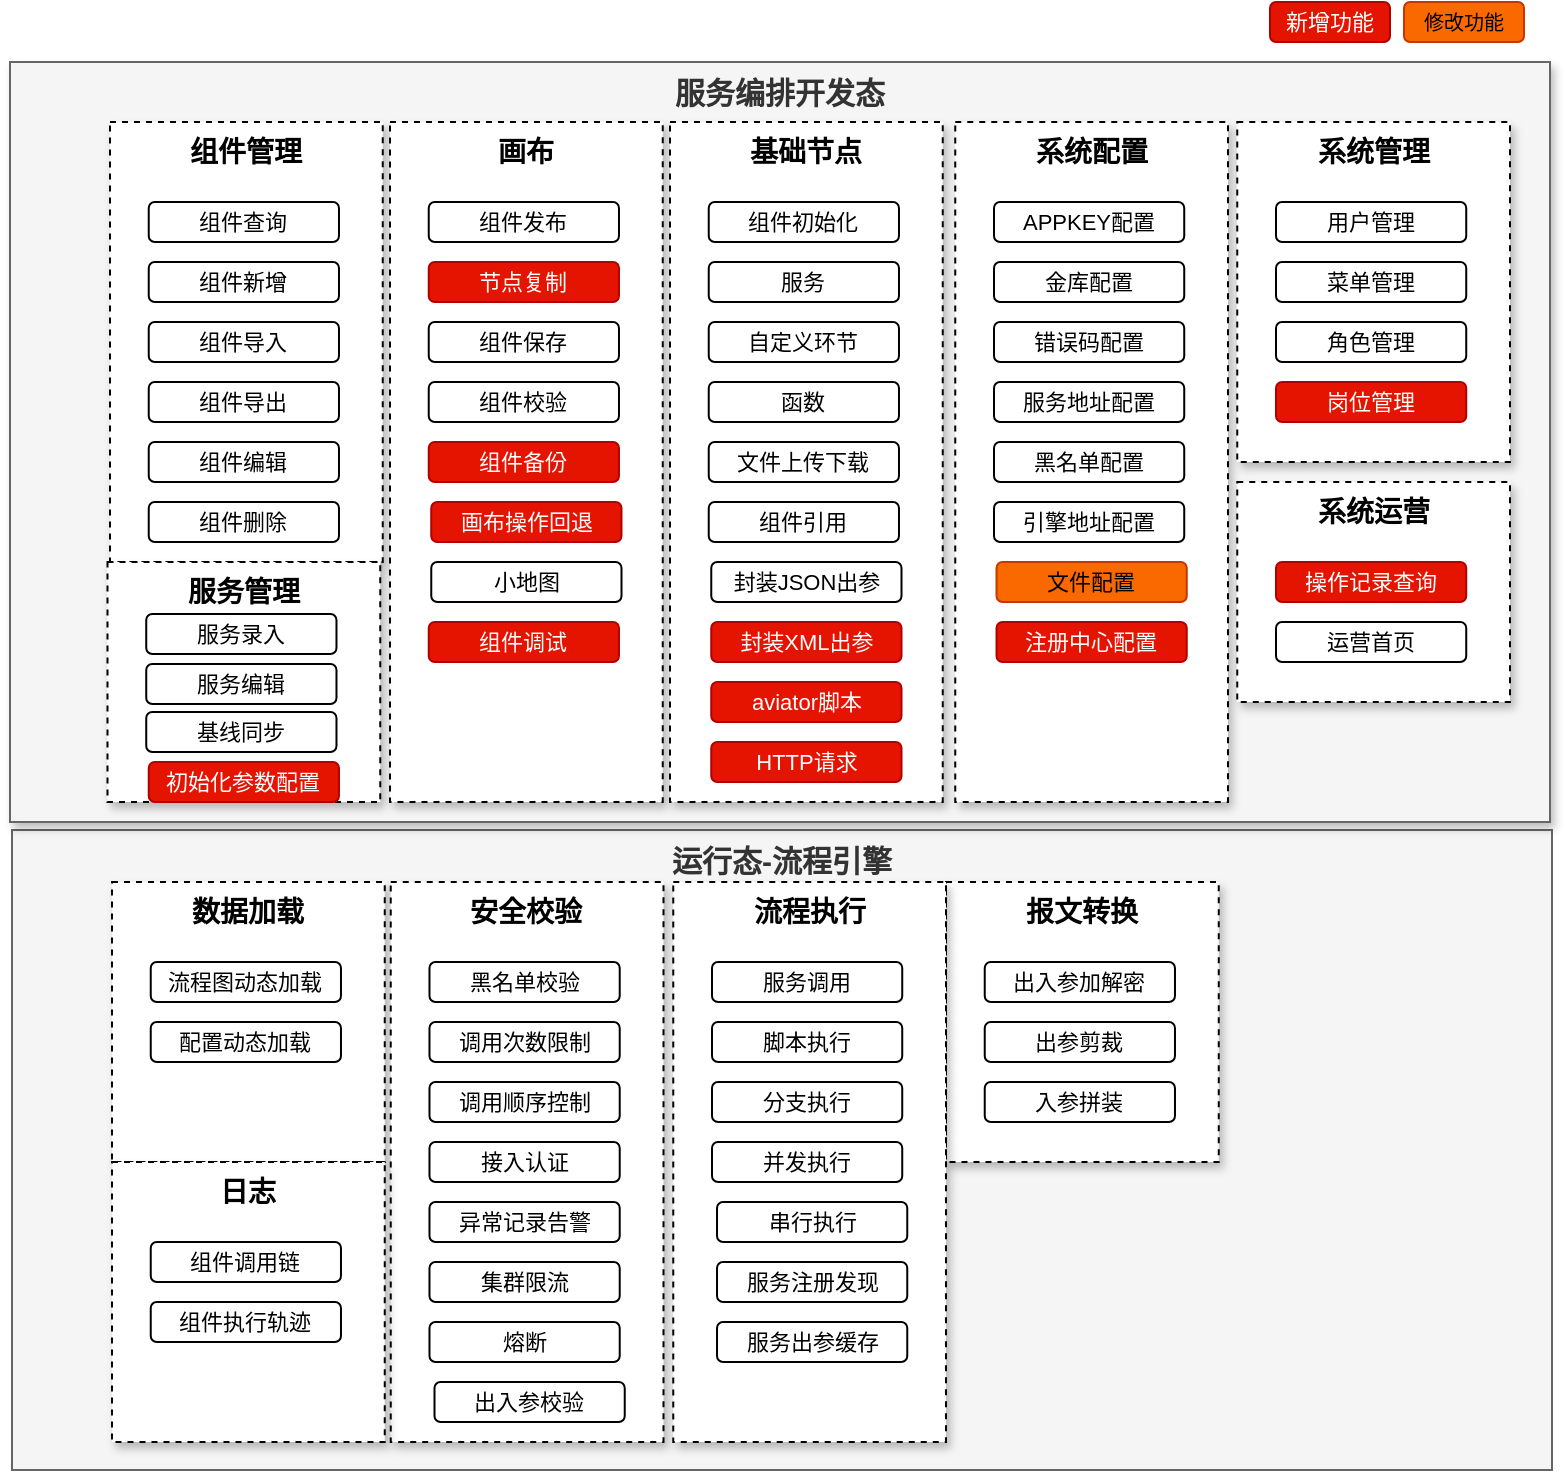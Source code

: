<mxfile version="20.8.5" type="github">
  <diagram id="dkkSzEqPSUe6sfAFwoXn" name="第 1 页">
    <mxGraphModel dx="880" dy="494" grid="1" gridSize="10" guides="1" tooltips="1" connect="1" arrows="1" fold="1" page="1" pageScale="1" pageWidth="827" pageHeight="1169" math="0" shadow="0">
      <root>
        <mxCell id="0" />
        <mxCell id="1" parent="0" />
        <mxCell id="loqbEO3SbJ-ndt2591DG-151" value="运行态-流程引擎" style="rounded=0;whiteSpace=wrap;html=1;shadow=0;fontSize=15;fillColor=#f5f5f5;fontColor=#333333;strokeColor=#666666;verticalAlign=top;fontStyle=1" vertex="1" parent="1">
          <mxGeometry x="71" y="694" width="770" height="320" as="geometry" />
        </mxCell>
        <mxCell id="loqbEO3SbJ-ndt2591DG-150" value="服务编排开发态" style="rounded=0;whiteSpace=wrap;html=1;fontSize=15;verticalAlign=top;fontStyle=1;fillColor=#f5f5f5;fontColor=#333333;strokeColor=#666666;shadow=1;" vertex="1" parent="1">
          <mxGeometry x="70" y="310" width="770" height="380" as="geometry" />
        </mxCell>
        <mxCell id="loqbEO3SbJ-ndt2591DG-1" value="&lt;font style=&quot;font-size: 14px;&quot;&gt;组件管理&lt;/font&gt;" style="rounded=0;whiteSpace=wrap;html=1;fontSize=12;align=center;horizontal=1;verticalAlign=top;shadow=1;dashed=1;fontStyle=1" vertex="1" parent="1">
          <mxGeometry x="120" y="340" width="136.37" height="220" as="geometry" />
        </mxCell>
        <mxCell id="loqbEO3SbJ-ndt2591DG-2" value="&lt;font style=&quot;font-size: 11px&quot;&gt;组件查询&lt;/font&gt;" style="rounded=1;whiteSpace=wrap;html=1;fontSize=10;shadow=0;" vertex="1" parent="1">
          <mxGeometry x="139.37" y="380" width="95.12" height="20" as="geometry" />
        </mxCell>
        <mxCell id="loqbEO3SbJ-ndt2591DG-55" value="修改功能" style="rounded=1;whiteSpace=wrap;html=1;fontSize=10;fillColor=#fa6800;strokeColor=#C73500;shadow=0;fontColor=#000000;" vertex="1" parent="1">
          <mxGeometry x="767" y="280" width="60" height="20" as="geometry" />
        </mxCell>
        <mxCell id="loqbEO3SbJ-ndt2591DG-56" value="&lt;span style=&quot;font-size: 11px&quot;&gt;新增功能&lt;/span&gt;" style="rounded=1;whiteSpace=wrap;html=1;fontSize=10;shadow=0;fillColor=#e51400;strokeColor=#B20000;fontColor=#ffffff;" vertex="1" parent="1">
          <mxGeometry x="700.0" y="280" width="60" height="20" as="geometry" />
        </mxCell>
        <mxCell id="loqbEO3SbJ-ndt2591DG-59" value="&lt;font style=&quot;font-size: 11px&quot;&gt;组件新增&lt;/font&gt;" style="rounded=1;whiteSpace=wrap;html=1;fontSize=10;shadow=0;" vertex="1" parent="1">
          <mxGeometry x="139.37" y="410" width="95.12" height="20" as="geometry" />
        </mxCell>
        <mxCell id="loqbEO3SbJ-ndt2591DG-60" value="&lt;font style=&quot;font-size: 11px&quot;&gt;组件导入&lt;/font&gt;" style="rounded=1;whiteSpace=wrap;html=1;fontSize=10;shadow=0;" vertex="1" parent="1">
          <mxGeometry x="139.37" y="440" width="95.12" height="20" as="geometry" />
        </mxCell>
        <mxCell id="loqbEO3SbJ-ndt2591DG-61" value="&lt;font style=&quot;font-size: 11px&quot;&gt;组件导出&lt;/font&gt;" style="rounded=1;whiteSpace=wrap;html=1;fontSize=10;shadow=0;" vertex="1" parent="1">
          <mxGeometry x="139.37" y="470" width="95.12" height="20" as="geometry" />
        </mxCell>
        <mxCell id="loqbEO3SbJ-ndt2591DG-62" value="&lt;font style=&quot;font-size: 11px&quot;&gt;组件编辑&lt;/font&gt;" style="rounded=1;whiteSpace=wrap;html=1;fontSize=10;shadow=0;" vertex="1" parent="1">
          <mxGeometry x="139.37" y="500" width="95.12" height="20" as="geometry" />
        </mxCell>
        <mxCell id="loqbEO3SbJ-ndt2591DG-63" value="&lt;font style=&quot;font-size: 11px&quot;&gt;组件删除&lt;/font&gt;" style="rounded=1;whiteSpace=wrap;html=1;fontSize=10;shadow=0;" vertex="1" parent="1">
          <mxGeometry x="139.37" y="530" width="95.12" height="20" as="geometry" />
        </mxCell>
        <mxCell id="loqbEO3SbJ-ndt2591DG-64" value="&lt;font style=&quot;font-size: 14px;&quot;&gt;画布&lt;/font&gt;" style="rounded=0;whiteSpace=wrap;html=1;fontSize=12;align=center;horizontal=1;verticalAlign=top;shadow=1;dashed=1;fontStyle=1" vertex="1" parent="1">
          <mxGeometry x="260" y="340" width="136.37" height="340" as="geometry" />
        </mxCell>
        <mxCell id="loqbEO3SbJ-ndt2591DG-66" value="&lt;font style=&quot;font-size: 11px&quot;&gt;组件发布&lt;/font&gt;" style="rounded=1;whiteSpace=wrap;html=1;fontSize=10;shadow=0;" vertex="1" parent="1">
          <mxGeometry x="279.37" y="380" width="95.12" height="20" as="geometry" />
        </mxCell>
        <mxCell id="loqbEO3SbJ-ndt2591DG-67" value="&lt;font style=&quot;font-size: 11px&quot;&gt;节点复制&lt;/font&gt;" style="rounded=1;whiteSpace=wrap;html=1;fontSize=10;shadow=0;fillColor=#e51400;fontColor=#ffffff;strokeColor=#B20000;" vertex="1" parent="1">
          <mxGeometry x="279.37" y="410" width="95.12" height="20" as="geometry" />
        </mxCell>
        <mxCell id="loqbEO3SbJ-ndt2591DG-68" value="&lt;font style=&quot;font-size: 11px&quot;&gt;组件保存&lt;/font&gt;" style="rounded=1;whiteSpace=wrap;html=1;fontSize=10;shadow=0;" vertex="1" parent="1">
          <mxGeometry x="279.37" y="440" width="95.12" height="20" as="geometry" />
        </mxCell>
        <mxCell id="loqbEO3SbJ-ndt2591DG-69" value="&lt;font style=&quot;font-size: 11px&quot;&gt;组件校验&lt;/font&gt;" style="rounded=1;whiteSpace=wrap;html=1;fontSize=10;shadow=0;" vertex="1" parent="1">
          <mxGeometry x="279.37" y="470" width="95.12" height="20" as="geometry" />
        </mxCell>
        <mxCell id="loqbEO3SbJ-ndt2591DG-70" value="&lt;font style=&quot;font-size: 11px&quot;&gt;组件备份&lt;/font&gt;" style="rounded=1;whiteSpace=wrap;html=1;fontSize=10;shadow=0;fillColor=#e51400;fontColor=#ffffff;strokeColor=#B20000;" vertex="1" parent="1">
          <mxGeometry x="279.37" y="500" width="95.12" height="20" as="geometry" />
        </mxCell>
        <mxCell id="loqbEO3SbJ-ndt2591DG-71" value="&lt;font style=&quot;font-size: 11px&quot;&gt;画布操作回退&lt;/font&gt;" style="rounded=1;whiteSpace=wrap;html=1;fontSize=10;shadow=0;fillColor=#e51400;fontColor=#ffffff;strokeColor=#B20000;" vertex="1" parent="1">
          <mxGeometry x="280.62" y="530" width="95.12" height="20" as="geometry" />
        </mxCell>
        <mxCell id="loqbEO3SbJ-ndt2591DG-74" value="&lt;font style=&quot;font-size: 11px&quot;&gt;小地图&lt;/font&gt;" style="rounded=1;whiteSpace=wrap;html=1;fontSize=10;shadow=0;" vertex="1" parent="1">
          <mxGeometry x="280.63" y="560" width="95.12" height="20" as="geometry" />
        </mxCell>
        <mxCell id="loqbEO3SbJ-ndt2591DG-75" value="&lt;font style=&quot;font-size: 14px;&quot;&gt;基础节点&lt;/font&gt;" style="rounded=0;whiteSpace=wrap;html=1;fontSize=12;align=center;horizontal=1;verticalAlign=top;shadow=1;dashed=1;fontStyle=1" vertex="1" parent="1">
          <mxGeometry x="400" y="340" width="136.37" height="340" as="geometry" />
        </mxCell>
        <mxCell id="loqbEO3SbJ-ndt2591DG-76" value="&lt;font style=&quot;font-size: 11px&quot;&gt;组件初始化&lt;/font&gt;" style="rounded=1;whiteSpace=wrap;html=1;fontSize=10;shadow=0;" vertex="1" parent="1">
          <mxGeometry x="419.37" y="380" width="95.12" height="20" as="geometry" />
        </mxCell>
        <mxCell id="loqbEO3SbJ-ndt2591DG-77" value="&lt;font style=&quot;font-size: 11px&quot;&gt;服务&lt;/font&gt;" style="rounded=1;whiteSpace=wrap;html=1;fontSize=10;shadow=0;" vertex="1" parent="1">
          <mxGeometry x="419.37" y="410" width="95.12" height="20" as="geometry" />
        </mxCell>
        <mxCell id="loqbEO3SbJ-ndt2591DG-78" value="&lt;font style=&quot;font-size: 11px&quot;&gt;自定义环节&lt;/font&gt;" style="rounded=1;whiteSpace=wrap;html=1;fontSize=10;shadow=0;" vertex="1" parent="1">
          <mxGeometry x="419.37" y="440" width="95.12" height="20" as="geometry" />
        </mxCell>
        <mxCell id="loqbEO3SbJ-ndt2591DG-79" value="&lt;font style=&quot;font-size: 11px&quot;&gt;函数&lt;/font&gt;" style="rounded=1;whiteSpace=wrap;html=1;fontSize=10;shadow=0;" vertex="1" parent="1">
          <mxGeometry x="419.37" y="470" width="95.12" height="20" as="geometry" />
        </mxCell>
        <mxCell id="loqbEO3SbJ-ndt2591DG-80" value="&lt;font style=&quot;font-size: 11px&quot;&gt;文件上传下载&lt;/font&gt;" style="rounded=1;whiteSpace=wrap;html=1;fontSize=10;shadow=0;" vertex="1" parent="1">
          <mxGeometry x="419.37" y="500" width="95.12" height="20" as="geometry" />
        </mxCell>
        <mxCell id="loqbEO3SbJ-ndt2591DG-81" value="&lt;font style=&quot;font-size: 11px&quot;&gt;组件引用&lt;/font&gt;" style="rounded=1;whiteSpace=wrap;html=1;fontSize=10;shadow=0;" vertex="1" parent="1">
          <mxGeometry x="419.37" y="530" width="95.12" height="20" as="geometry" />
        </mxCell>
        <mxCell id="loqbEO3SbJ-ndt2591DG-82" value="&lt;font style=&quot;font-size: 11px&quot;&gt;封装JSON出参&lt;/font&gt;" style="rounded=1;whiteSpace=wrap;html=1;fontSize=10;shadow=0;" vertex="1" parent="1">
          <mxGeometry x="420.63" y="560" width="95.12" height="20" as="geometry" />
        </mxCell>
        <mxCell id="loqbEO3SbJ-ndt2591DG-83" value="&lt;font style=&quot;font-size: 11px&quot;&gt;封装XML出参&lt;/font&gt;" style="rounded=1;whiteSpace=wrap;html=1;fontSize=10;shadow=0;fillColor=#e51400;fontColor=#ffffff;strokeColor=#B20000;" vertex="1" parent="1">
          <mxGeometry x="420.63" y="590" width="95.12" height="20" as="geometry" />
        </mxCell>
        <mxCell id="loqbEO3SbJ-ndt2591DG-84" value="&lt;font style=&quot;font-size: 11px&quot;&gt;aviator脚本&lt;/font&gt;" style="rounded=1;whiteSpace=wrap;html=1;fontSize=10;shadow=0;fillColor=#e51400;fontColor=#ffffff;strokeColor=#B20000;" vertex="1" parent="1">
          <mxGeometry x="420.63" y="620" width="95.12" height="20" as="geometry" />
        </mxCell>
        <mxCell id="loqbEO3SbJ-ndt2591DG-85" value="&lt;font style=&quot;font-size: 11px&quot;&gt;HTTP请求&lt;/font&gt;" style="rounded=1;whiteSpace=wrap;html=1;fontSize=10;shadow=0;fillColor=#e51400;fontColor=#ffffff;strokeColor=#B20000;" vertex="1" parent="1">
          <mxGeometry x="420.63" y="650" width="95.12" height="20" as="geometry" />
        </mxCell>
        <mxCell id="loqbEO3SbJ-ndt2591DG-86" value="&lt;font style=&quot;font-size: 11px&quot;&gt;组件调试&lt;/font&gt;" style="rounded=1;whiteSpace=wrap;html=1;fontSize=10;shadow=0;fillColor=#e51400;fontColor=#ffffff;strokeColor=#B20000;" vertex="1" parent="1">
          <mxGeometry x="279.37" y="590" width="95.12" height="20" as="geometry" />
        </mxCell>
        <mxCell id="loqbEO3SbJ-ndt2591DG-87" value="&lt;font style=&quot;font-size: 14px;&quot;&gt;系统配置&lt;/font&gt;" style="rounded=0;whiteSpace=wrap;html=1;fontSize=12;align=center;horizontal=1;verticalAlign=top;shadow=1;dashed=1;fontStyle=1" vertex="1" parent="1">
          <mxGeometry x="542.63" y="340" width="136.37" height="340" as="geometry" />
        </mxCell>
        <mxCell id="loqbEO3SbJ-ndt2591DG-88" value="&lt;font style=&quot;font-size: 11px&quot;&gt;APPKEY配置&lt;/font&gt;" style="rounded=1;whiteSpace=wrap;html=1;fontSize=10;shadow=0;" vertex="1" parent="1">
          <mxGeometry x="562" y="380" width="95.12" height="20" as="geometry" />
        </mxCell>
        <mxCell id="loqbEO3SbJ-ndt2591DG-89" value="&lt;font style=&quot;font-size: 11px&quot;&gt;金库配置&lt;/font&gt;" style="rounded=1;whiteSpace=wrap;html=1;fontSize=10;shadow=0;" vertex="1" parent="1">
          <mxGeometry x="562" y="410" width="95.12" height="20" as="geometry" />
        </mxCell>
        <mxCell id="loqbEO3SbJ-ndt2591DG-90" value="&lt;font style=&quot;font-size: 11px&quot;&gt;错误码配置&lt;/font&gt;" style="rounded=1;whiteSpace=wrap;html=1;fontSize=10;shadow=0;" vertex="1" parent="1">
          <mxGeometry x="562" y="440" width="95.12" height="20" as="geometry" />
        </mxCell>
        <mxCell id="loqbEO3SbJ-ndt2591DG-91" value="&lt;font style=&quot;font-size: 11px&quot;&gt;服务地址配置&lt;/font&gt;" style="rounded=1;whiteSpace=wrap;html=1;fontSize=10;shadow=0;" vertex="1" parent="1">
          <mxGeometry x="562" y="470" width="95.12" height="20" as="geometry" />
        </mxCell>
        <mxCell id="loqbEO3SbJ-ndt2591DG-92" value="&lt;font style=&quot;font-size: 11px&quot;&gt;黑名单配置&lt;/font&gt;" style="rounded=1;whiteSpace=wrap;html=1;fontSize=10;shadow=0;" vertex="1" parent="1">
          <mxGeometry x="562" y="500" width="95.12" height="20" as="geometry" />
        </mxCell>
        <mxCell id="loqbEO3SbJ-ndt2591DG-93" value="&lt;font style=&quot;font-size: 11px&quot;&gt;引擎地址配置&lt;/font&gt;" style="rounded=1;whiteSpace=wrap;html=1;fontSize=10;shadow=0;" vertex="1" parent="1">
          <mxGeometry x="562" y="530" width="95.12" height="20" as="geometry" />
        </mxCell>
        <mxCell id="loqbEO3SbJ-ndt2591DG-94" value="&lt;font style=&quot;font-size: 11px&quot;&gt;文件配置&lt;/font&gt;" style="rounded=1;whiteSpace=wrap;html=1;fontSize=10;shadow=0;fillColor=#fa6800;fontColor=#000000;strokeColor=#C73500;" vertex="1" parent="1">
          <mxGeometry x="563.26" y="560" width="95.12" height="20" as="geometry" />
        </mxCell>
        <mxCell id="loqbEO3SbJ-ndt2591DG-95" value="&lt;font style=&quot;font-size: 11px&quot;&gt;注册中心配置&lt;/font&gt;" style="rounded=1;whiteSpace=wrap;html=1;fontSize=10;shadow=0;fillColor=#e51400;fontColor=#ffffff;strokeColor=#B20000;" vertex="1" parent="1">
          <mxGeometry x="563.26" y="590" width="95.12" height="20" as="geometry" />
        </mxCell>
        <mxCell id="loqbEO3SbJ-ndt2591DG-98" value="&lt;font style=&quot;font-size: 14px;&quot;&gt;系统管理&lt;/font&gt;" style="rounded=0;whiteSpace=wrap;html=1;fontSize=12;align=center;horizontal=1;verticalAlign=top;shadow=1;dashed=1;fontStyle=1" vertex="1" parent="1">
          <mxGeometry x="683.63" y="340" width="136.37" height="170" as="geometry" />
        </mxCell>
        <mxCell id="loqbEO3SbJ-ndt2591DG-99" value="&lt;font style=&quot;font-size: 11px&quot;&gt;用户管理&lt;/font&gt;" style="rounded=1;whiteSpace=wrap;html=1;fontSize=10;shadow=0;" vertex="1" parent="1">
          <mxGeometry x="703" y="380" width="95.12" height="20" as="geometry" />
        </mxCell>
        <mxCell id="loqbEO3SbJ-ndt2591DG-100" value="&lt;font style=&quot;font-size: 11px&quot;&gt;菜单管理&lt;/font&gt;" style="rounded=1;whiteSpace=wrap;html=1;fontSize=10;shadow=0;" vertex="1" parent="1">
          <mxGeometry x="703" y="410" width="95.12" height="20" as="geometry" />
        </mxCell>
        <mxCell id="loqbEO3SbJ-ndt2591DG-101" value="&lt;font style=&quot;font-size: 11px&quot;&gt;角色管理&lt;/font&gt;" style="rounded=1;whiteSpace=wrap;html=1;fontSize=10;shadow=0;" vertex="1" parent="1">
          <mxGeometry x="703" y="440" width="95.12" height="20" as="geometry" />
        </mxCell>
        <mxCell id="loqbEO3SbJ-ndt2591DG-102" value="&lt;font style=&quot;font-size: 11px&quot;&gt;岗位管理&lt;/font&gt;" style="rounded=1;whiteSpace=wrap;html=1;fontSize=10;shadow=0;fillColor=#e51400;fontColor=#ffffff;strokeColor=#B20000;" vertex="1" parent="1">
          <mxGeometry x="703" y="470" width="95.12" height="20" as="geometry" />
        </mxCell>
        <mxCell id="loqbEO3SbJ-ndt2591DG-105" value="&lt;font style=&quot;font-size: 14px;&quot;&gt;系统运营&lt;/font&gt;" style="rounded=0;whiteSpace=wrap;html=1;fontSize=12;align=center;horizontal=1;verticalAlign=top;shadow=1;dashed=1;fontStyle=1" vertex="1" parent="1">
          <mxGeometry x="683.63" y="520" width="136.37" height="110" as="geometry" />
        </mxCell>
        <mxCell id="loqbEO3SbJ-ndt2591DG-106" value="&lt;font style=&quot;font-size: 11px&quot;&gt;操作记录查询&lt;/font&gt;" style="rounded=1;whiteSpace=wrap;html=1;fontSize=10;shadow=0;fillColor=#e51400;fontColor=#ffffff;strokeColor=#B20000;" vertex="1" parent="1">
          <mxGeometry x="703" y="560" width="95.12" height="20" as="geometry" />
        </mxCell>
        <mxCell id="loqbEO3SbJ-ndt2591DG-107" value="&lt;font style=&quot;font-size: 11px&quot;&gt;运营首页&lt;/font&gt;" style="rounded=1;whiteSpace=wrap;html=1;fontSize=10;shadow=0;" vertex="1" parent="1">
          <mxGeometry x="703" y="590" width="95.12" height="20" as="geometry" />
        </mxCell>
        <mxCell id="loqbEO3SbJ-ndt2591DG-110" value="&lt;font style=&quot;font-size: 14px;&quot;&gt;数据加载&lt;/font&gt;" style="rounded=0;whiteSpace=wrap;html=1;fontSize=12;align=center;horizontal=1;verticalAlign=top;shadow=1;dashed=1;fontStyle=1" vertex="1" parent="1">
          <mxGeometry x="121" y="720" width="136.37" height="140" as="geometry" />
        </mxCell>
        <mxCell id="loqbEO3SbJ-ndt2591DG-111" value="&lt;font style=&quot;font-size: 11px&quot;&gt;流程图动态加载&lt;/font&gt;" style="rounded=1;whiteSpace=wrap;html=1;fontSize=10;shadow=0;" vertex="1" parent="1">
          <mxGeometry x="140.37" y="760" width="95.12" height="20" as="geometry" />
        </mxCell>
        <mxCell id="loqbEO3SbJ-ndt2591DG-112" value="&lt;font style=&quot;font-size: 11px&quot;&gt;配置动态加载&lt;/font&gt;" style="rounded=1;whiteSpace=wrap;html=1;fontSize=10;shadow=0;" vertex="1" parent="1">
          <mxGeometry x="140.37" y="790" width="95.12" height="20" as="geometry" />
        </mxCell>
        <mxCell id="loqbEO3SbJ-ndt2591DG-117" value="&lt;font style=&quot;font-size: 14px;&quot;&gt;安全校验&lt;/font&gt;" style="rounded=0;whiteSpace=wrap;html=1;fontSize=12;align=center;horizontal=1;verticalAlign=top;shadow=1;dashed=1;fontStyle=1" vertex="1" parent="1">
          <mxGeometry x="260.37" y="720" width="136.37" height="280" as="geometry" />
        </mxCell>
        <mxCell id="loqbEO3SbJ-ndt2591DG-118" value="&lt;font style=&quot;font-size: 11px&quot;&gt;黑名单校验&lt;/font&gt;" style="rounded=1;whiteSpace=wrap;html=1;fontSize=10;shadow=0;" vertex="1" parent="1">
          <mxGeometry x="279.74" y="760" width="95.12" height="20" as="geometry" />
        </mxCell>
        <mxCell id="loqbEO3SbJ-ndt2591DG-119" value="&lt;font style=&quot;font-size: 11px&quot;&gt;调用次数限制&lt;/font&gt;" style="rounded=1;whiteSpace=wrap;html=1;fontSize=10;shadow=0;" vertex="1" parent="1">
          <mxGeometry x="279.74" y="790" width="95.12" height="20" as="geometry" />
        </mxCell>
        <mxCell id="loqbEO3SbJ-ndt2591DG-120" value="&lt;font style=&quot;font-size: 11px&quot;&gt;调用顺序控制&lt;/font&gt;" style="rounded=1;whiteSpace=wrap;html=1;fontSize=10;shadow=0;" vertex="1" parent="1">
          <mxGeometry x="279.74" y="820" width="95.12" height="20" as="geometry" />
        </mxCell>
        <mxCell id="loqbEO3SbJ-ndt2591DG-121" value="&lt;font style=&quot;font-size: 11px&quot;&gt;接入认证&lt;/font&gt;" style="rounded=1;whiteSpace=wrap;html=1;fontSize=10;shadow=0;" vertex="1" parent="1">
          <mxGeometry x="279.74" y="850" width="95.12" height="20" as="geometry" />
        </mxCell>
        <mxCell id="loqbEO3SbJ-ndt2591DG-122" value="&lt;font style=&quot;font-size: 11px&quot;&gt;异常记录告警&lt;/font&gt;" style="rounded=1;whiteSpace=wrap;html=1;fontSize=10;shadow=0;" vertex="1" parent="1">
          <mxGeometry x="279.74" y="880" width="95.12" height="20" as="geometry" />
        </mxCell>
        <mxCell id="loqbEO3SbJ-ndt2591DG-123" value="&lt;font style=&quot;font-size: 11px&quot;&gt;集群限流&lt;/font&gt;" style="rounded=1;whiteSpace=wrap;html=1;fontSize=10;shadow=0;" vertex="1" parent="1">
          <mxGeometry x="279.74" y="910" width="95.12" height="20" as="geometry" />
        </mxCell>
        <mxCell id="loqbEO3SbJ-ndt2591DG-124" value="&lt;font style=&quot;font-size: 11px&quot;&gt;熔断&lt;/font&gt;" style="rounded=1;whiteSpace=wrap;html=1;fontSize=10;shadow=0;" vertex="1" parent="1">
          <mxGeometry x="279.74" y="940" width="95.12" height="20" as="geometry" />
        </mxCell>
        <mxCell id="loqbEO3SbJ-ndt2591DG-126" value="&lt;font style=&quot;font-size: 11px&quot;&gt;出入参校验&lt;/font&gt;" style="rounded=1;whiteSpace=wrap;html=1;fontSize=10;shadow=0;" vertex="1" parent="1">
          <mxGeometry x="282.25" y="970" width="95.12" height="20" as="geometry" />
        </mxCell>
        <mxCell id="loqbEO3SbJ-ndt2591DG-128" value="&lt;font style=&quot;font-size: 14px;&quot;&gt;报文转换&lt;/font&gt;" style="rounded=0;whiteSpace=wrap;html=1;fontSize=12;align=center;horizontal=1;verticalAlign=top;shadow=1;dashed=1;fontStyle=1" vertex="1" parent="1">
          <mxGeometry x="538.0" y="720" width="136.37" height="140" as="geometry" />
        </mxCell>
        <mxCell id="loqbEO3SbJ-ndt2591DG-129" value="&lt;font style=&quot;font-size: 11px&quot;&gt;出入参加解密&lt;/font&gt;" style="rounded=1;whiteSpace=wrap;html=1;fontSize=10;shadow=0;" vertex="1" parent="1">
          <mxGeometry x="557.37" y="760" width="95.12" height="20" as="geometry" />
        </mxCell>
        <mxCell id="loqbEO3SbJ-ndt2591DG-130" value="&lt;font style=&quot;font-size: 11px&quot;&gt;出参剪裁&lt;/font&gt;" style="rounded=1;whiteSpace=wrap;html=1;fontSize=10;shadow=0;" vertex="1" parent="1">
          <mxGeometry x="557.37" y="790" width="95.12" height="20" as="geometry" />
        </mxCell>
        <mxCell id="loqbEO3SbJ-ndt2591DG-131" value="&lt;font style=&quot;font-size: 11px&quot;&gt;入参拼装&lt;/font&gt;" style="rounded=1;whiteSpace=wrap;html=1;fontSize=10;shadow=0;" vertex="1" parent="1">
          <mxGeometry x="557.37" y="820" width="95.12" height="20" as="geometry" />
        </mxCell>
        <mxCell id="loqbEO3SbJ-ndt2591DG-137" value="&lt;font style=&quot;font-size: 14px;&quot;&gt;流程执行&lt;/font&gt;" style="rounded=0;whiteSpace=wrap;html=1;fontSize=12;align=center;horizontal=1;verticalAlign=top;shadow=1;dashed=1;fontStyle=1" vertex="1" parent="1">
          <mxGeometry x="401.63" y="720" width="136.37" height="280" as="geometry" />
        </mxCell>
        <mxCell id="loqbEO3SbJ-ndt2591DG-138" value="&lt;font style=&quot;font-size: 11px&quot;&gt;服务调用&lt;/font&gt;" style="rounded=1;whiteSpace=wrap;html=1;fontSize=10;shadow=0;" vertex="1" parent="1">
          <mxGeometry x="421" y="760" width="95.12" height="20" as="geometry" />
        </mxCell>
        <mxCell id="loqbEO3SbJ-ndt2591DG-139" value="&lt;font style=&quot;font-size: 11px&quot;&gt;脚本执行&lt;/font&gt;" style="rounded=1;whiteSpace=wrap;html=1;fontSize=10;shadow=0;" vertex="1" parent="1">
          <mxGeometry x="421" y="790" width="95.12" height="20" as="geometry" />
        </mxCell>
        <mxCell id="loqbEO3SbJ-ndt2591DG-140" value="&lt;font style=&quot;font-size: 11px&quot;&gt;分支执行&lt;/font&gt;" style="rounded=1;whiteSpace=wrap;html=1;fontSize=10;shadow=0;" vertex="1" parent="1">
          <mxGeometry x="421" y="820" width="95.12" height="20" as="geometry" />
        </mxCell>
        <mxCell id="loqbEO3SbJ-ndt2591DG-141" value="&lt;font style=&quot;font-size: 11px&quot;&gt;并发执行&lt;/font&gt;" style="rounded=1;whiteSpace=wrap;html=1;fontSize=10;shadow=0;" vertex="1" parent="1">
          <mxGeometry x="421" y="850" width="95.12" height="20" as="geometry" />
        </mxCell>
        <mxCell id="loqbEO3SbJ-ndt2591DG-142" value="&lt;font style=&quot;font-size: 11px&quot;&gt;串行执行&lt;/font&gt;" style="rounded=1;whiteSpace=wrap;html=1;fontSize=10;shadow=0;" vertex="1" parent="1">
          <mxGeometry x="423.51" y="880" width="95.12" height="20" as="geometry" />
        </mxCell>
        <mxCell id="loqbEO3SbJ-ndt2591DG-143" value="&lt;font style=&quot;font-size: 11px&quot;&gt;服务注册发现&lt;/font&gt;" style="rounded=1;whiteSpace=wrap;html=1;fontSize=10;shadow=0;" vertex="1" parent="1">
          <mxGeometry x="423.51" y="910" width="95.12" height="20" as="geometry" />
        </mxCell>
        <mxCell id="loqbEO3SbJ-ndt2591DG-144" value="&lt;font style=&quot;font-size: 11px&quot;&gt;服务出参缓存&lt;/font&gt;" style="rounded=1;whiteSpace=wrap;html=1;fontSize=10;shadow=0;" vertex="1" parent="1">
          <mxGeometry x="423.51" y="940" width="95.12" height="20" as="geometry" />
        </mxCell>
        <mxCell id="loqbEO3SbJ-ndt2591DG-145" value="&lt;font style=&quot;font-size: 14px;&quot;&gt;日志&lt;/font&gt;" style="rounded=0;whiteSpace=wrap;html=1;fontSize=12;align=center;horizontal=1;verticalAlign=top;shadow=1;dashed=1;fontStyle=1" vertex="1" parent="1">
          <mxGeometry x="121" y="860" width="136.37" height="140" as="geometry" />
        </mxCell>
        <mxCell id="loqbEO3SbJ-ndt2591DG-146" value="&lt;font style=&quot;font-size: 11px&quot;&gt;组件调用链&lt;/font&gt;" style="rounded=1;whiteSpace=wrap;html=1;fontSize=10;shadow=0;" vertex="1" parent="1">
          <mxGeometry x="140.37" y="900" width="95.12" height="20" as="geometry" />
        </mxCell>
        <mxCell id="loqbEO3SbJ-ndt2591DG-147" value="&lt;font style=&quot;font-size: 11px&quot;&gt;组件执行轨迹&lt;/font&gt;" style="rounded=1;whiteSpace=wrap;html=1;fontSize=10;shadow=0;" vertex="1" parent="1">
          <mxGeometry x="140.37" y="930" width="95.12" height="20" as="geometry" />
        </mxCell>
        <mxCell id="loqbEO3SbJ-ndt2591DG-152" value="&lt;font style=&quot;font-size: 14px;&quot;&gt;服务管理&lt;/font&gt;" style="rounded=0;whiteSpace=wrap;html=1;fontSize=12;align=center;horizontal=1;verticalAlign=top;shadow=1;dashed=1;fontStyle=1" vertex="1" parent="1">
          <mxGeometry x="118.75" y="560" width="136.37" height="120" as="geometry" />
        </mxCell>
        <mxCell id="loqbEO3SbJ-ndt2591DG-153" value="&lt;font style=&quot;font-size: 11px&quot;&gt;服务录入&lt;/font&gt;" style="rounded=1;whiteSpace=wrap;html=1;fontSize=10;shadow=0;" vertex="1" parent="1">
          <mxGeometry x="138.12" y="586" width="95.12" height="20" as="geometry" />
        </mxCell>
        <mxCell id="loqbEO3SbJ-ndt2591DG-154" value="&lt;font style=&quot;font-size: 11px&quot;&gt;服务编辑&lt;/font&gt;" style="rounded=1;whiteSpace=wrap;html=1;fontSize=10;shadow=0;" vertex="1" parent="1">
          <mxGeometry x="138.12" y="611" width="95.12" height="20" as="geometry" />
        </mxCell>
        <mxCell id="loqbEO3SbJ-ndt2591DG-155" value="&lt;font style=&quot;font-size: 11px&quot;&gt;基线同步&lt;/font&gt;" style="rounded=1;whiteSpace=wrap;html=1;fontSize=10;shadow=0;" vertex="1" parent="1">
          <mxGeometry x="138.12" y="635" width="95.12" height="20" as="geometry" />
        </mxCell>
        <mxCell id="loqbEO3SbJ-ndt2591DG-156" value="&lt;font style=&quot;font-size: 11px&quot;&gt;初始化参数配置&lt;/font&gt;" style="rounded=1;whiteSpace=wrap;html=1;fontSize=10;shadow=0;fillColor=#e51400;fontColor=#ffffff;strokeColor=#B20000;" vertex="1" parent="1">
          <mxGeometry x="139.37" y="660" width="95.12" height="20" as="geometry" />
        </mxCell>
      </root>
    </mxGraphModel>
  </diagram>
</mxfile>
